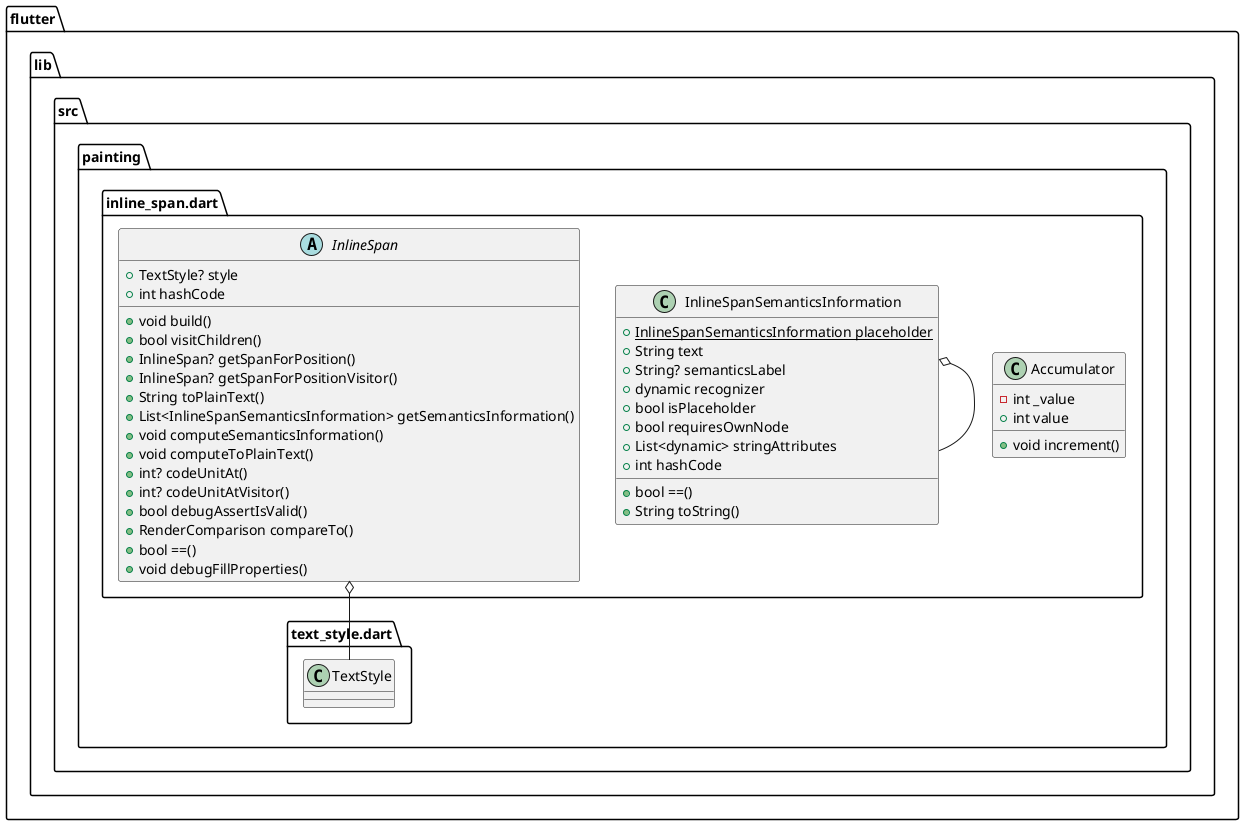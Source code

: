 @startuml
set namespaceSeparator ::

class "flutter::lib::src::painting::inline_span.dart::Accumulator" {
  -int _value
  +int value
  +void increment()
}

class "flutter::lib::src::painting::inline_span.dart::InlineSpanSemanticsInformation" {
  {static} +InlineSpanSemanticsInformation placeholder
  +String text
  +String? semanticsLabel
  +dynamic recognizer
  +bool isPlaceholder
  +bool requiresOwnNode
  +List<dynamic> stringAttributes
  +int hashCode
  +bool ==()
  +String toString()
}

"flutter::lib::src::painting::inline_span.dart::InlineSpanSemanticsInformation" o-- "flutter::lib::src::painting::inline_span.dart::InlineSpanSemanticsInformation"

abstract class "flutter::lib::src::painting::inline_span.dart::InlineSpan" {
  +TextStyle? style
  +int hashCode
  +void build()
  +bool visitChildren()
  +InlineSpan? getSpanForPosition()
  +InlineSpan? getSpanForPositionVisitor()
  +String toPlainText()
  +List<InlineSpanSemanticsInformation> getSemanticsInformation()
  +void computeSemanticsInformation()
  +void computeToPlainText()
  +int? codeUnitAt()
  +int? codeUnitAtVisitor()
  +bool debugAssertIsValid()
  +RenderComparison compareTo()
  +bool ==()
  +void debugFillProperties()
}

"flutter::lib::src::painting::inline_span.dart::InlineSpan" o-- "flutter::lib::src::painting::text_style.dart::TextStyle"


@enduml
